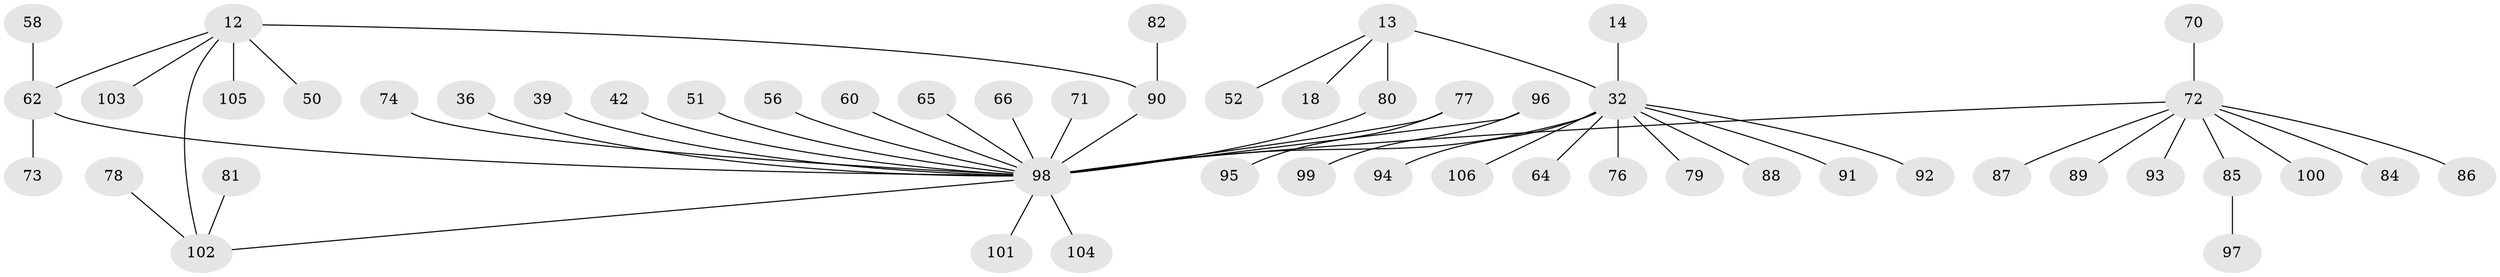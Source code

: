 // original degree distribution, {11: 0.018867924528301886, 2: 0.19811320754716982, 10: 0.009433962264150943, 6: 0.009433962264150943, 9: 0.009433962264150943, 7: 0.02830188679245283, 4: 0.02830188679245283, 5: 0.04716981132075472, 1: 0.5660377358490566, 3: 0.08490566037735849}
// Generated by graph-tools (version 1.1) at 2025/48/03/09/25 04:48:02]
// undirected, 53 vertices, 55 edges
graph export_dot {
graph [start="1"]
  node [color=gray90,style=filled];
  12;
  13 [super="+7"];
  14;
  18;
  32 [super="+2+4"];
  36;
  39;
  42;
  50;
  51;
  52 [super="+22"];
  56;
  58;
  60;
  62 [super="+37"];
  64;
  65;
  66;
  70;
  71;
  72 [super="+55+61+49+57+68"];
  73;
  74;
  76 [super="+75"];
  77;
  78;
  79;
  80;
  81 [super="+67"];
  82;
  84;
  85;
  86;
  87;
  88 [super="+20"];
  89;
  90 [super="+10"];
  91;
  92 [super="+47"];
  93;
  94;
  95;
  96 [super="+69"];
  97;
  98 [super="+48+83+33+43+59"];
  99;
  100;
  101 [super="+63"];
  102 [super="+19"];
  103 [super="+54"];
  104;
  105;
  106;
  12 -- 50;
  12 -- 90 [weight=2];
  12 -- 102;
  12 -- 105;
  12 -- 62;
  12 -- 103;
  13 -- 18;
  13 -- 80;
  13 -- 32 [weight=2];
  13 -- 52;
  14 -- 32;
  32 -- 64;
  32 -- 94;
  32 -- 106;
  32 -- 79;
  32 -- 91;
  32 -- 88;
  32 -- 98 [weight=5];
  32 -- 92;
  32 -- 76;
  36 -- 98;
  39 -- 98;
  42 -- 98;
  51 -- 98;
  56 -- 98;
  58 -- 62;
  60 -- 98;
  62 -- 73;
  62 -- 98 [weight=2];
  65 -- 98;
  66 -- 98;
  70 -- 72;
  71 -- 98;
  72 -- 93;
  72 -- 84;
  72 -- 89;
  72 -- 98;
  72 -- 100;
  72 -- 85;
  72 -- 86;
  72 -- 87;
  74 -- 98;
  77 -- 95;
  77 -- 98;
  78 -- 102;
  80 -- 98;
  81 -- 102;
  82 -- 90;
  85 -- 97;
  90 -- 98 [weight=2];
  96 -- 99;
  96 -- 98;
  98 -- 102;
  98 -- 104;
  98 -- 101;
}
